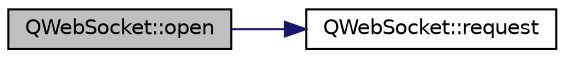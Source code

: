 digraph "QWebSocket::open"
{
  edge [fontname="Helvetica",fontsize="10",labelfontname="Helvetica",labelfontsize="10"];
  node [fontname="Helvetica",fontsize="10",shape=record];
  rankdir="LR";
  Node46 [label="QWebSocket::open",height=0.2,width=0.4,color="black", fillcolor="grey75", style="filled", fontcolor="black"];
  Node46 -> Node47 [color="midnightblue",fontsize="10",style="solid",fontname="Helvetica"];
  Node47 [label="QWebSocket::request",height=0.2,width=0.4,color="black", fillcolor="white", style="filled",URL="$class_q_web_socket.html#a17b0d131ad2e4a0140f5faf23d30335c",tooltip="Returns the request that was or will be used to open this socket. "];
}
